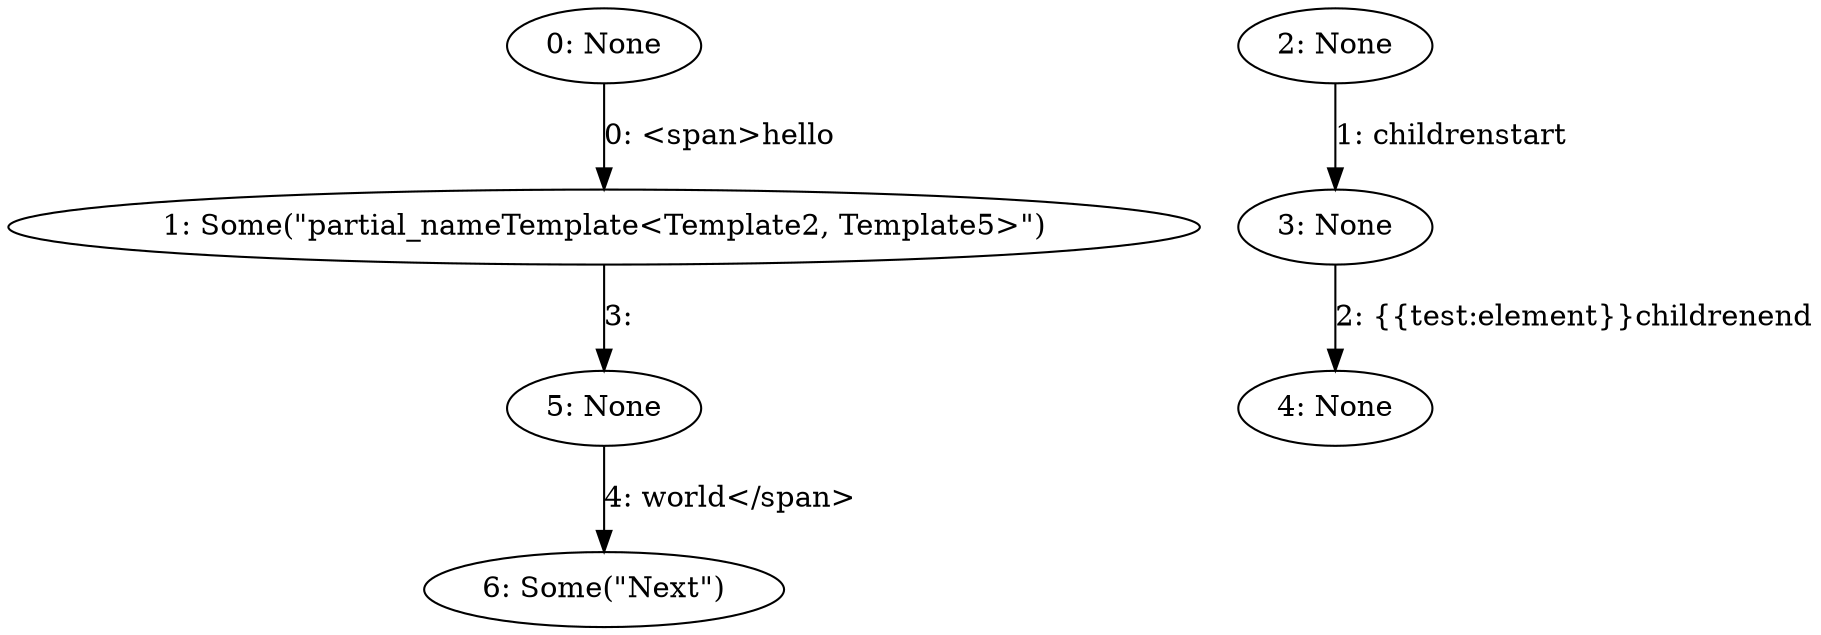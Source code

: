 digraph {
    0 [ label = "0: None" ]
    1 [ label = "1: Some(\"partial_nameTemplate<Template2, Template5>\")" ]
    2 [ label = "2: None" ]
    3 [ label = "3: None" ]
    4 [ label = "4: None" ]
    5 [ label = "5: None" ]
    6 [ label = "6: Some(\"Next\")" ]
    0 -> 1 [ label = "0: <span>hello" ]
    2 -> 3 [ label = "1: childrenstart" ]
    3 -> 4 [ label = "2: {{test:element}}childrenend" ]
    1 -> 5 [ label = "3: " ]
    5 -> 6 [ label = "4: world</span>" ]
}
